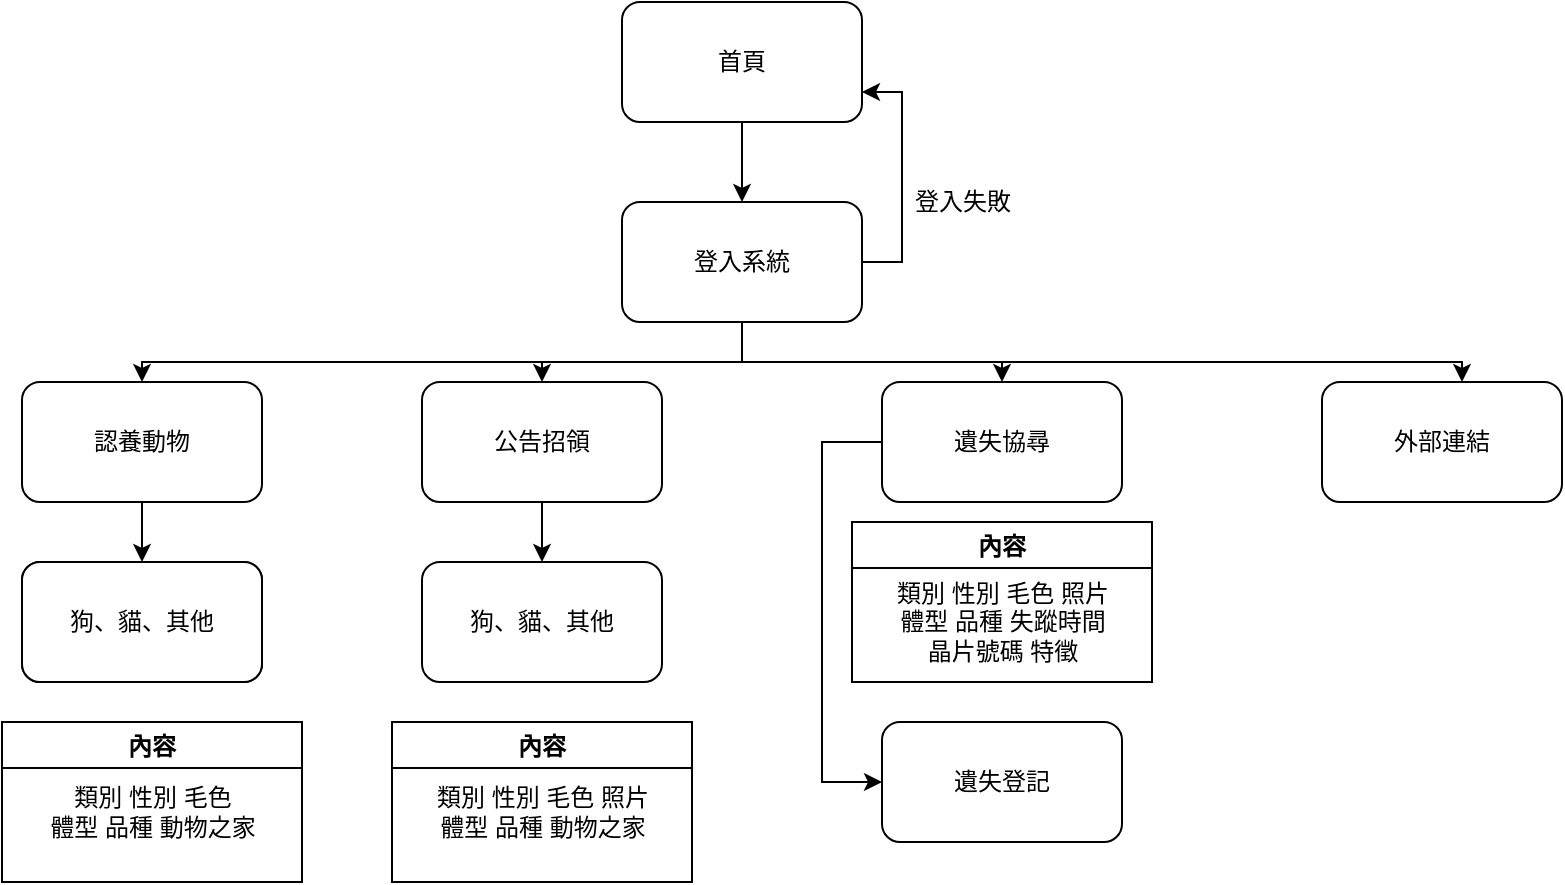 <mxfile version="20.2.7" type="device"><diagram id="CypaR-xeO_n1jcAEBoC6" name="第1頁"><mxGraphModel dx="1247" dy="677" grid="1" gridSize="10" guides="1" tooltips="1" connect="1" arrows="1" fold="1" page="1" pageScale="1" pageWidth="827" pageHeight="1169" math="0" shadow="0"><root><mxCell id="0"/><mxCell id="1" parent="0"/><mxCell id="paJvAujb9Q9d58m82h-k-3" value="" style="edgeStyle=orthogonalEdgeStyle;rounded=0;orthogonalLoop=1;jettySize=auto;html=1;" edge="1" parent="1" source="paJvAujb9Q9d58m82h-k-1" target="paJvAujb9Q9d58m82h-k-2"><mxGeometry relative="1" as="geometry"/></mxCell><mxCell id="paJvAujb9Q9d58m82h-k-1" value="首頁" style="rounded=1;whiteSpace=wrap;html=1;" vertex="1" parent="1"><mxGeometry x="330" y="30" width="120" height="60" as="geometry"/></mxCell><mxCell id="paJvAujb9Q9d58m82h-k-4" style="edgeStyle=orthogonalEdgeStyle;rounded=0;orthogonalLoop=1;jettySize=auto;html=1;entryX=1;entryY=0.75;entryDx=0;entryDy=0;" edge="1" parent="1" source="paJvAujb9Q9d58m82h-k-2" target="paJvAujb9Q9d58m82h-k-1"><mxGeometry relative="1" as="geometry"><mxPoint x="500" y="60" as="targetPoint"/><Array as="points"><mxPoint x="470" y="160"/><mxPoint x="470" y="75"/></Array></mxGeometry></mxCell><mxCell id="paJvAujb9Q9d58m82h-k-12" value="" style="edgeStyle=orthogonalEdgeStyle;rounded=0;orthogonalLoop=1;jettySize=auto;html=1;" edge="1" parent="1" source="paJvAujb9Q9d58m82h-k-2"><mxGeometry relative="1" as="geometry"><mxPoint x="90" y="220" as="targetPoint"/><Array as="points"><mxPoint x="390" y="210"/><mxPoint x="90" y="210"/><mxPoint x="90" y="220"/></Array></mxGeometry></mxCell><mxCell id="paJvAujb9Q9d58m82h-k-14" value="" style="edgeStyle=orthogonalEdgeStyle;rounded=0;orthogonalLoop=1;jettySize=auto;html=1;" edge="1" parent="1" source="paJvAujb9Q9d58m82h-k-2"><mxGeometry relative="1" as="geometry"><mxPoint x="290" y="220" as="targetPoint"/><Array as="points"><mxPoint x="390" y="210"/><mxPoint x="290" y="210"/><mxPoint x="290" y="220"/></Array></mxGeometry></mxCell><mxCell id="paJvAujb9Q9d58m82h-k-16" style="edgeStyle=orthogonalEdgeStyle;rounded=0;orthogonalLoop=1;jettySize=auto;html=1;" edge="1" parent="1" source="paJvAujb9Q9d58m82h-k-2"><mxGeometry relative="1" as="geometry"><mxPoint x="520" y="220" as="targetPoint"/><Array as="points"><mxPoint x="390" y="210"/><mxPoint x="520" y="210"/></Array></mxGeometry></mxCell><mxCell id="paJvAujb9Q9d58m82h-k-18" style="edgeStyle=orthogonalEdgeStyle;rounded=0;orthogonalLoop=1;jettySize=auto;html=1;" edge="1" parent="1" source="paJvAujb9Q9d58m82h-k-2" target="paJvAujb9Q9d58m82h-k-11"><mxGeometry relative="1" as="geometry"><Array as="points"><mxPoint x="390" y="210"/><mxPoint x="750" y="210"/></Array></mxGeometry></mxCell><mxCell id="paJvAujb9Q9d58m82h-k-2" value="登入系統" style="rounded=1;whiteSpace=wrap;html=1;" vertex="1" parent="1"><mxGeometry x="330" y="130" width="120" height="60" as="geometry"/></mxCell><mxCell id="paJvAujb9Q9d58m82h-k-5" value="登入失敗" style="text;html=1;resizable=0;autosize=1;align=center;verticalAlign=middle;points=[];fillColor=none;strokeColor=none;rounded=0;" vertex="1" parent="1"><mxGeometry x="465" y="115" width="70" height="30" as="geometry"/></mxCell><mxCell id="paJvAujb9Q9d58m82h-k-20" value="" style="edgeStyle=orthogonalEdgeStyle;rounded=0;orthogonalLoop=1;jettySize=auto;html=1;" edge="1" parent="1" source="paJvAujb9Q9d58m82h-k-8" target="paJvAujb9Q9d58m82h-k-19"><mxGeometry relative="1" as="geometry"><Array as="points"><mxPoint x="90" y="290"/><mxPoint x="90" y="290"/></Array></mxGeometry></mxCell><mxCell id="paJvAujb9Q9d58m82h-k-8" value="認養動物" style="rounded=1;whiteSpace=wrap;html=1;" vertex="1" parent="1"><mxGeometry x="30" y="220" width="120" height="60" as="geometry"/></mxCell><mxCell id="paJvAujb9Q9d58m82h-k-29" value="" style="edgeStyle=orthogonalEdgeStyle;rounded=0;orthogonalLoop=1;jettySize=auto;html=1;" edge="1" parent="1" source="paJvAujb9Q9d58m82h-k-9" target="paJvAujb9Q9d58m82h-k-28"><mxGeometry relative="1" as="geometry"/></mxCell><mxCell id="paJvAujb9Q9d58m82h-k-9" value="公告招領" style="rounded=1;whiteSpace=wrap;html=1;" vertex="1" parent="1"><mxGeometry x="230" y="220" width="120" height="60" as="geometry"/></mxCell><mxCell id="paJvAujb9Q9d58m82h-k-35" value="" style="edgeStyle=orthogonalEdgeStyle;rounded=0;orthogonalLoop=1;jettySize=auto;html=1;entryX=0;entryY=0.5;entryDx=0;entryDy=0;" edge="1" parent="1" source="paJvAujb9Q9d58m82h-k-10" target="paJvAujb9Q9d58m82h-k-36"><mxGeometry relative="1" as="geometry"><mxPoint x="460" y="410" as="targetPoint"/><Array as="points"><mxPoint x="430" y="250"/><mxPoint x="430" y="420"/></Array></mxGeometry></mxCell><mxCell id="paJvAujb9Q9d58m82h-k-10" value="遺失協尋" style="rounded=1;whiteSpace=wrap;html=1;" vertex="1" parent="1"><mxGeometry x="460" y="220" width="120" height="60" as="geometry"/></mxCell><mxCell id="paJvAujb9Q9d58m82h-k-11" value="外部連結" style="rounded=1;whiteSpace=wrap;html=1;" vertex="1" parent="1"><mxGeometry x="680" y="220" width="120" height="60" as="geometry"/></mxCell><mxCell id="paJvAujb9Q9d58m82h-k-19" value="狗、貓、其他" style="rounded=1;whiteSpace=wrap;html=1;" vertex="1" parent="1"><mxGeometry x="30" y="310" width="120" height="60" as="geometry"/></mxCell><mxCell id="paJvAujb9Q9d58m82h-k-23" value="內容" style="swimlane;" vertex="1" parent="1"><mxGeometry x="20" y="390" width="150" height="80" as="geometry"/></mxCell><mxCell id="paJvAujb9Q9d58m82h-k-24" value="類別 性別 毛色 &lt;br&gt;體型 品種 動物之家" style="text;html=1;align=center;verticalAlign=middle;resizable=0;points=[];autosize=1;strokeColor=none;fillColor=none;" vertex="1" parent="paJvAujb9Q9d58m82h-k-23"><mxGeometry x="10" y="25" width="130" height="40" as="geometry"/></mxCell><mxCell id="paJvAujb9Q9d58m82h-k-27" value="狗、貓、其他" style="rounded=1;whiteSpace=wrap;html=1;" vertex="1" parent="1"><mxGeometry x="30" y="310" width="120" height="60" as="geometry"/></mxCell><mxCell id="paJvAujb9Q9d58m82h-k-28" value="狗、貓、其他" style="rounded=1;whiteSpace=wrap;html=1;" vertex="1" parent="1"><mxGeometry x="230" y="310" width="120" height="60" as="geometry"/></mxCell><mxCell id="paJvAujb9Q9d58m82h-k-30" value="內容" style="swimlane;" vertex="1" parent="1"><mxGeometry x="215" y="390" width="150" height="80" as="geometry"/></mxCell><mxCell id="paJvAujb9Q9d58m82h-k-31" value="類別 性別 毛色 照片&lt;br&gt;體型 品種 動物之家" style="text;html=1;align=center;verticalAlign=middle;resizable=0;points=[];autosize=1;strokeColor=none;fillColor=none;" vertex="1" parent="paJvAujb9Q9d58m82h-k-30"><mxGeometry x="10" y="25" width="130" height="40" as="geometry"/></mxCell><mxCell id="paJvAujb9Q9d58m82h-k-33" value="內容" style="swimlane;" vertex="1" parent="1"><mxGeometry x="445" y="290" width="150" height="80" as="geometry"/></mxCell><mxCell id="paJvAujb9Q9d58m82h-k-34" value="類別 性別 毛色 照片&lt;br&gt;體型 品種 失蹤時間&lt;br&gt;晶片號碼 特徵" style="text;html=1;align=center;verticalAlign=middle;resizable=0;points=[];autosize=1;strokeColor=none;fillColor=none;" vertex="1" parent="paJvAujb9Q9d58m82h-k-33"><mxGeometry x="10" y="20" width="130" height="60" as="geometry"/></mxCell><mxCell id="paJvAujb9Q9d58m82h-k-36" value="遺失登記" style="rounded=1;whiteSpace=wrap;html=1;" vertex="1" parent="1"><mxGeometry x="460" y="390" width="120" height="60" as="geometry"/></mxCell></root></mxGraphModel></diagram></mxfile>